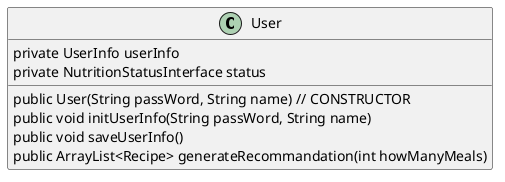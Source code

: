 @startuml


class User {
    private UserInfo userInfo
    private NutritionStatusInterface status
    public User(String passWord, String name) // CONSTRUCTOR
    public void initUserInfo(String passWord, String name)
    public void saveUserInfo()
    public ArrayList<Recipe> generateRecommandation(int howManyMeals)


}



@enduml